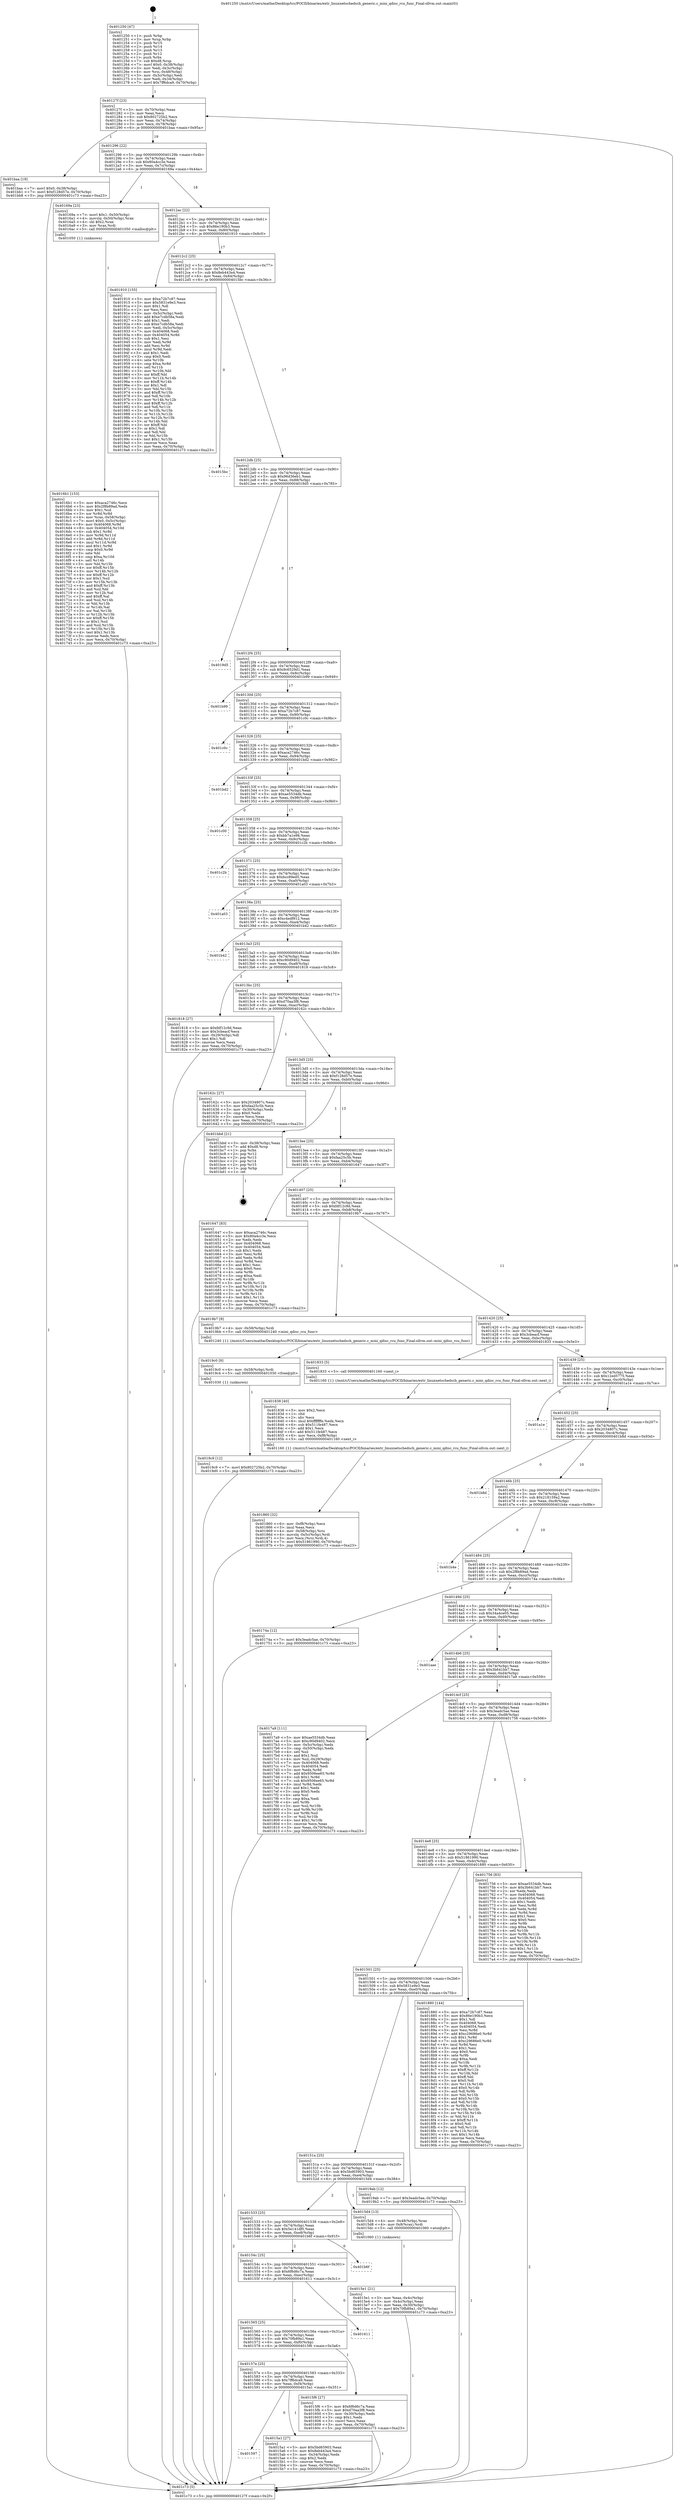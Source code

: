 digraph "0x401250" {
  label = "0x401250 (/mnt/c/Users/mathe/Desktop/tcc/POCII/binaries/extr_linuxnetschedsch_generic.c_mini_qdisc_rcu_func_Final-ollvm.out::main(0))"
  labelloc = "t"
  node[shape=record]

  Entry [label="",width=0.3,height=0.3,shape=circle,fillcolor=black,style=filled]
  "0x40127f" [label="{
     0x40127f [23]\l
     | [instrs]\l
     &nbsp;&nbsp;0x40127f \<+3\>: mov -0x70(%rbp),%eax\l
     &nbsp;&nbsp;0x401282 \<+2\>: mov %eax,%ecx\l
     &nbsp;&nbsp;0x401284 \<+6\>: sub $0x802725b2,%ecx\l
     &nbsp;&nbsp;0x40128a \<+3\>: mov %eax,-0x74(%rbp)\l
     &nbsp;&nbsp;0x40128d \<+3\>: mov %ecx,-0x78(%rbp)\l
     &nbsp;&nbsp;0x401290 \<+6\>: je 0000000000401baa \<main+0x95a\>\l
  }"]
  "0x401baa" [label="{
     0x401baa [19]\l
     | [instrs]\l
     &nbsp;&nbsp;0x401baa \<+7\>: movl $0x0,-0x38(%rbp)\l
     &nbsp;&nbsp;0x401bb1 \<+7\>: movl $0xf128d57e,-0x70(%rbp)\l
     &nbsp;&nbsp;0x401bb8 \<+5\>: jmp 0000000000401c73 \<main+0xa23\>\l
  }"]
  "0x401296" [label="{
     0x401296 [22]\l
     | [instrs]\l
     &nbsp;&nbsp;0x401296 \<+5\>: jmp 000000000040129b \<main+0x4b\>\l
     &nbsp;&nbsp;0x40129b \<+3\>: mov -0x74(%rbp),%eax\l
     &nbsp;&nbsp;0x40129e \<+5\>: sub $0x80a4cc3e,%eax\l
     &nbsp;&nbsp;0x4012a3 \<+3\>: mov %eax,-0x7c(%rbp)\l
     &nbsp;&nbsp;0x4012a6 \<+6\>: je 000000000040169a \<main+0x44a\>\l
  }"]
  Exit [label="",width=0.3,height=0.3,shape=circle,fillcolor=black,style=filled,peripheries=2]
  "0x40169a" [label="{
     0x40169a [23]\l
     | [instrs]\l
     &nbsp;&nbsp;0x40169a \<+7\>: movl $0x1,-0x50(%rbp)\l
     &nbsp;&nbsp;0x4016a1 \<+4\>: movslq -0x50(%rbp),%rax\l
     &nbsp;&nbsp;0x4016a5 \<+4\>: shl $0x2,%rax\l
     &nbsp;&nbsp;0x4016a9 \<+3\>: mov %rax,%rdi\l
     &nbsp;&nbsp;0x4016ac \<+5\>: call 0000000000401050 \<malloc@plt\>\l
     | [calls]\l
     &nbsp;&nbsp;0x401050 \{1\} (unknown)\l
  }"]
  "0x4012ac" [label="{
     0x4012ac [22]\l
     | [instrs]\l
     &nbsp;&nbsp;0x4012ac \<+5\>: jmp 00000000004012b1 \<main+0x61\>\l
     &nbsp;&nbsp;0x4012b1 \<+3\>: mov -0x74(%rbp),%eax\l
     &nbsp;&nbsp;0x4012b4 \<+5\>: sub $0x86e190b3,%eax\l
     &nbsp;&nbsp;0x4012b9 \<+3\>: mov %eax,-0x80(%rbp)\l
     &nbsp;&nbsp;0x4012bc \<+6\>: je 0000000000401910 \<main+0x6c0\>\l
  }"]
  "0x4019c9" [label="{
     0x4019c9 [12]\l
     | [instrs]\l
     &nbsp;&nbsp;0x4019c9 \<+7\>: movl $0x802725b2,-0x70(%rbp)\l
     &nbsp;&nbsp;0x4019d0 \<+5\>: jmp 0000000000401c73 \<main+0xa23\>\l
  }"]
  "0x401910" [label="{
     0x401910 [155]\l
     | [instrs]\l
     &nbsp;&nbsp;0x401910 \<+5\>: mov $0xa72b7c87,%eax\l
     &nbsp;&nbsp;0x401915 \<+5\>: mov $0x5831e9e3,%ecx\l
     &nbsp;&nbsp;0x40191a \<+2\>: mov $0x1,%dl\l
     &nbsp;&nbsp;0x40191c \<+2\>: xor %esi,%esi\l
     &nbsp;&nbsp;0x40191e \<+3\>: mov -0x5c(%rbp),%edi\l
     &nbsp;&nbsp;0x401921 \<+6\>: add $0xe7cdb58a,%edi\l
     &nbsp;&nbsp;0x401927 \<+3\>: add $0x1,%edi\l
     &nbsp;&nbsp;0x40192a \<+6\>: sub $0xe7cdb58a,%edi\l
     &nbsp;&nbsp;0x401930 \<+3\>: mov %edi,-0x5c(%rbp)\l
     &nbsp;&nbsp;0x401933 \<+7\>: mov 0x404068,%edi\l
     &nbsp;&nbsp;0x40193a \<+8\>: mov 0x404054,%r8d\l
     &nbsp;&nbsp;0x401942 \<+3\>: sub $0x1,%esi\l
     &nbsp;&nbsp;0x401945 \<+3\>: mov %edi,%r9d\l
     &nbsp;&nbsp;0x401948 \<+3\>: add %esi,%r9d\l
     &nbsp;&nbsp;0x40194b \<+4\>: imul %r9d,%edi\l
     &nbsp;&nbsp;0x40194f \<+3\>: and $0x1,%edi\l
     &nbsp;&nbsp;0x401952 \<+3\>: cmp $0x0,%edi\l
     &nbsp;&nbsp;0x401955 \<+4\>: sete %r10b\l
     &nbsp;&nbsp;0x401959 \<+4\>: cmp $0xa,%r8d\l
     &nbsp;&nbsp;0x40195d \<+4\>: setl %r11b\l
     &nbsp;&nbsp;0x401961 \<+3\>: mov %r10b,%bl\l
     &nbsp;&nbsp;0x401964 \<+3\>: xor $0xff,%bl\l
     &nbsp;&nbsp;0x401967 \<+3\>: mov %r11b,%r14b\l
     &nbsp;&nbsp;0x40196a \<+4\>: xor $0xff,%r14b\l
     &nbsp;&nbsp;0x40196e \<+3\>: xor $0x1,%dl\l
     &nbsp;&nbsp;0x401971 \<+3\>: mov %bl,%r15b\l
     &nbsp;&nbsp;0x401974 \<+4\>: and $0xff,%r15b\l
     &nbsp;&nbsp;0x401978 \<+3\>: and %dl,%r10b\l
     &nbsp;&nbsp;0x40197b \<+3\>: mov %r14b,%r12b\l
     &nbsp;&nbsp;0x40197e \<+4\>: and $0xff,%r12b\l
     &nbsp;&nbsp;0x401982 \<+3\>: and %dl,%r11b\l
     &nbsp;&nbsp;0x401985 \<+3\>: or %r10b,%r15b\l
     &nbsp;&nbsp;0x401988 \<+3\>: or %r11b,%r12b\l
     &nbsp;&nbsp;0x40198b \<+3\>: xor %r12b,%r15b\l
     &nbsp;&nbsp;0x40198e \<+3\>: or %r14b,%bl\l
     &nbsp;&nbsp;0x401991 \<+3\>: xor $0xff,%bl\l
     &nbsp;&nbsp;0x401994 \<+3\>: or $0x1,%dl\l
     &nbsp;&nbsp;0x401997 \<+2\>: and %dl,%bl\l
     &nbsp;&nbsp;0x401999 \<+3\>: or %bl,%r15b\l
     &nbsp;&nbsp;0x40199c \<+4\>: test $0x1,%r15b\l
     &nbsp;&nbsp;0x4019a0 \<+3\>: cmovne %ecx,%eax\l
     &nbsp;&nbsp;0x4019a3 \<+3\>: mov %eax,-0x70(%rbp)\l
     &nbsp;&nbsp;0x4019a6 \<+5\>: jmp 0000000000401c73 \<main+0xa23\>\l
  }"]
  "0x4012c2" [label="{
     0x4012c2 [25]\l
     | [instrs]\l
     &nbsp;&nbsp;0x4012c2 \<+5\>: jmp 00000000004012c7 \<main+0x77\>\l
     &nbsp;&nbsp;0x4012c7 \<+3\>: mov -0x74(%rbp),%eax\l
     &nbsp;&nbsp;0x4012ca \<+5\>: sub $0x8eb443a4,%eax\l
     &nbsp;&nbsp;0x4012cf \<+6\>: mov %eax,-0x84(%rbp)\l
     &nbsp;&nbsp;0x4012d5 \<+6\>: je 00000000004015bc \<main+0x36c\>\l
  }"]
  "0x4019c0" [label="{
     0x4019c0 [9]\l
     | [instrs]\l
     &nbsp;&nbsp;0x4019c0 \<+4\>: mov -0x58(%rbp),%rdi\l
     &nbsp;&nbsp;0x4019c4 \<+5\>: call 0000000000401030 \<free@plt\>\l
     | [calls]\l
     &nbsp;&nbsp;0x401030 \{1\} (unknown)\l
  }"]
  "0x4015bc" [label="{
     0x4015bc\l
  }", style=dashed]
  "0x4012db" [label="{
     0x4012db [25]\l
     | [instrs]\l
     &nbsp;&nbsp;0x4012db \<+5\>: jmp 00000000004012e0 \<main+0x90\>\l
     &nbsp;&nbsp;0x4012e0 \<+3\>: mov -0x74(%rbp),%eax\l
     &nbsp;&nbsp;0x4012e3 \<+5\>: sub $0x96d36eb1,%eax\l
     &nbsp;&nbsp;0x4012e8 \<+6\>: mov %eax,-0x88(%rbp)\l
     &nbsp;&nbsp;0x4012ee \<+6\>: je 00000000004019d5 \<main+0x785\>\l
  }"]
  "0x401860" [label="{
     0x401860 [32]\l
     | [instrs]\l
     &nbsp;&nbsp;0x401860 \<+6\>: mov -0xf8(%rbp),%ecx\l
     &nbsp;&nbsp;0x401866 \<+3\>: imul %eax,%ecx\l
     &nbsp;&nbsp;0x401869 \<+4\>: mov -0x58(%rbp),%rsi\l
     &nbsp;&nbsp;0x40186d \<+4\>: movslq -0x5c(%rbp),%rdi\l
     &nbsp;&nbsp;0x401871 \<+3\>: mov %ecx,(%rsi,%rdi,4)\l
     &nbsp;&nbsp;0x401874 \<+7\>: movl $0x51861990,-0x70(%rbp)\l
     &nbsp;&nbsp;0x40187b \<+5\>: jmp 0000000000401c73 \<main+0xa23\>\l
  }"]
  "0x4019d5" [label="{
     0x4019d5\l
  }", style=dashed]
  "0x4012f4" [label="{
     0x4012f4 [25]\l
     | [instrs]\l
     &nbsp;&nbsp;0x4012f4 \<+5\>: jmp 00000000004012f9 \<main+0xa9\>\l
     &nbsp;&nbsp;0x4012f9 \<+3\>: mov -0x74(%rbp),%eax\l
     &nbsp;&nbsp;0x4012fc \<+5\>: sub $0x9c6529d1,%eax\l
     &nbsp;&nbsp;0x401301 \<+6\>: mov %eax,-0x8c(%rbp)\l
     &nbsp;&nbsp;0x401307 \<+6\>: je 0000000000401b99 \<main+0x949\>\l
  }"]
  "0x401838" [label="{
     0x401838 [40]\l
     | [instrs]\l
     &nbsp;&nbsp;0x401838 \<+5\>: mov $0x2,%ecx\l
     &nbsp;&nbsp;0x40183d \<+1\>: cltd\l
     &nbsp;&nbsp;0x40183e \<+2\>: idiv %ecx\l
     &nbsp;&nbsp;0x401840 \<+6\>: imul $0xfffffffe,%edx,%ecx\l
     &nbsp;&nbsp;0x401846 \<+6\>: sub $0x511fe487,%ecx\l
     &nbsp;&nbsp;0x40184c \<+3\>: add $0x1,%ecx\l
     &nbsp;&nbsp;0x40184f \<+6\>: add $0x511fe487,%ecx\l
     &nbsp;&nbsp;0x401855 \<+6\>: mov %ecx,-0xf8(%rbp)\l
     &nbsp;&nbsp;0x40185b \<+5\>: call 0000000000401160 \<next_i\>\l
     | [calls]\l
     &nbsp;&nbsp;0x401160 \{1\} (/mnt/c/Users/mathe/Desktop/tcc/POCII/binaries/extr_linuxnetschedsch_generic.c_mini_qdisc_rcu_func_Final-ollvm.out::next_i)\l
  }"]
  "0x401b99" [label="{
     0x401b99\l
  }", style=dashed]
  "0x40130d" [label="{
     0x40130d [25]\l
     | [instrs]\l
     &nbsp;&nbsp;0x40130d \<+5\>: jmp 0000000000401312 \<main+0xc2\>\l
     &nbsp;&nbsp;0x401312 \<+3\>: mov -0x74(%rbp),%eax\l
     &nbsp;&nbsp;0x401315 \<+5\>: sub $0xa72b7c87,%eax\l
     &nbsp;&nbsp;0x40131a \<+6\>: mov %eax,-0x90(%rbp)\l
     &nbsp;&nbsp;0x401320 \<+6\>: je 0000000000401c0c \<main+0x9bc\>\l
  }"]
  "0x4016b1" [label="{
     0x4016b1 [153]\l
     | [instrs]\l
     &nbsp;&nbsp;0x4016b1 \<+5\>: mov $0xaca2746c,%ecx\l
     &nbsp;&nbsp;0x4016b6 \<+5\>: mov $0x2f8b89ad,%edx\l
     &nbsp;&nbsp;0x4016bb \<+3\>: mov $0x1,%sil\l
     &nbsp;&nbsp;0x4016be \<+3\>: xor %r8d,%r8d\l
     &nbsp;&nbsp;0x4016c1 \<+4\>: mov %rax,-0x58(%rbp)\l
     &nbsp;&nbsp;0x4016c5 \<+7\>: movl $0x0,-0x5c(%rbp)\l
     &nbsp;&nbsp;0x4016cc \<+8\>: mov 0x404068,%r9d\l
     &nbsp;&nbsp;0x4016d4 \<+8\>: mov 0x404054,%r10d\l
     &nbsp;&nbsp;0x4016dc \<+4\>: sub $0x1,%r8d\l
     &nbsp;&nbsp;0x4016e0 \<+3\>: mov %r9d,%r11d\l
     &nbsp;&nbsp;0x4016e3 \<+3\>: add %r8d,%r11d\l
     &nbsp;&nbsp;0x4016e6 \<+4\>: imul %r11d,%r9d\l
     &nbsp;&nbsp;0x4016ea \<+4\>: and $0x1,%r9d\l
     &nbsp;&nbsp;0x4016ee \<+4\>: cmp $0x0,%r9d\l
     &nbsp;&nbsp;0x4016f2 \<+3\>: sete %bl\l
     &nbsp;&nbsp;0x4016f5 \<+4\>: cmp $0xa,%r10d\l
     &nbsp;&nbsp;0x4016f9 \<+4\>: setl %r14b\l
     &nbsp;&nbsp;0x4016fd \<+3\>: mov %bl,%r15b\l
     &nbsp;&nbsp;0x401700 \<+4\>: xor $0xff,%r15b\l
     &nbsp;&nbsp;0x401704 \<+3\>: mov %r14b,%r12b\l
     &nbsp;&nbsp;0x401707 \<+4\>: xor $0xff,%r12b\l
     &nbsp;&nbsp;0x40170b \<+4\>: xor $0x1,%sil\l
     &nbsp;&nbsp;0x40170f \<+3\>: mov %r15b,%r13b\l
     &nbsp;&nbsp;0x401712 \<+4\>: and $0xff,%r13b\l
     &nbsp;&nbsp;0x401716 \<+3\>: and %sil,%bl\l
     &nbsp;&nbsp;0x401719 \<+3\>: mov %r12b,%al\l
     &nbsp;&nbsp;0x40171c \<+2\>: and $0xff,%al\l
     &nbsp;&nbsp;0x40171e \<+3\>: and %sil,%r14b\l
     &nbsp;&nbsp;0x401721 \<+3\>: or %bl,%r13b\l
     &nbsp;&nbsp;0x401724 \<+3\>: or %r14b,%al\l
     &nbsp;&nbsp;0x401727 \<+3\>: xor %al,%r13b\l
     &nbsp;&nbsp;0x40172a \<+3\>: or %r12b,%r15b\l
     &nbsp;&nbsp;0x40172d \<+4\>: xor $0xff,%r15b\l
     &nbsp;&nbsp;0x401731 \<+4\>: or $0x1,%sil\l
     &nbsp;&nbsp;0x401735 \<+3\>: and %sil,%r15b\l
     &nbsp;&nbsp;0x401738 \<+3\>: or %r15b,%r13b\l
     &nbsp;&nbsp;0x40173b \<+4\>: test $0x1,%r13b\l
     &nbsp;&nbsp;0x40173f \<+3\>: cmovne %edx,%ecx\l
     &nbsp;&nbsp;0x401742 \<+3\>: mov %ecx,-0x70(%rbp)\l
     &nbsp;&nbsp;0x401745 \<+5\>: jmp 0000000000401c73 \<main+0xa23\>\l
  }"]
  "0x401c0c" [label="{
     0x401c0c\l
  }", style=dashed]
  "0x401326" [label="{
     0x401326 [25]\l
     | [instrs]\l
     &nbsp;&nbsp;0x401326 \<+5\>: jmp 000000000040132b \<main+0xdb\>\l
     &nbsp;&nbsp;0x40132b \<+3\>: mov -0x74(%rbp),%eax\l
     &nbsp;&nbsp;0x40132e \<+5\>: sub $0xaca2746c,%eax\l
     &nbsp;&nbsp;0x401333 \<+6\>: mov %eax,-0x94(%rbp)\l
     &nbsp;&nbsp;0x401339 \<+6\>: je 0000000000401bd2 \<main+0x982\>\l
  }"]
  "0x4015e1" [label="{
     0x4015e1 [21]\l
     | [instrs]\l
     &nbsp;&nbsp;0x4015e1 \<+3\>: mov %eax,-0x4c(%rbp)\l
     &nbsp;&nbsp;0x4015e4 \<+3\>: mov -0x4c(%rbp),%eax\l
     &nbsp;&nbsp;0x4015e7 \<+3\>: mov %eax,-0x30(%rbp)\l
     &nbsp;&nbsp;0x4015ea \<+7\>: movl $0x70fb89a1,-0x70(%rbp)\l
     &nbsp;&nbsp;0x4015f1 \<+5\>: jmp 0000000000401c73 \<main+0xa23\>\l
  }"]
  "0x401bd2" [label="{
     0x401bd2\l
  }", style=dashed]
  "0x40133f" [label="{
     0x40133f [25]\l
     | [instrs]\l
     &nbsp;&nbsp;0x40133f \<+5\>: jmp 0000000000401344 \<main+0xf4\>\l
     &nbsp;&nbsp;0x401344 \<+3\>: mov -0x74(%rbp),%eax\l
     &nbsp;&nbsp;0x401347 \<+5\>: sub $0xae5534db,%eax\l
     &nbsp;&nbsp;0x40134c \<+6\>: mov %eax,-0x98(%rbp)\l
     &nbsp;&nbsp;0x401352 \<+6\>: je 0000000000401c00 \<main+0x9b0\>\l
  }"]
  "0x401250" [label="{
     0x401250 [47]\l
     | [instrs]\l
     &nbsp;&nbsp;0x401250 \<+1\>: push %rbp\l
     &nbsp;&nbsp;0x401251 \<+3\>: mov %rsp,%rbp\l
     &nbsp;&nbsp;0x401254 \<+2\>: push %r15\l
     &nbsp;&nbsp;0x401256 \<+2\>: push %r14\l
     &nbsp;&nbsp;0x401258 \<+2\>: push %r13\l
     &nbsp;&nbsp;0x40125a \<+2\>: push %r12\l
     &nbsp;&nbsp;0x40125c \<+1\>: push %rbx\l
     &nbsp;&nbsp;0x40125d \<+7\>: sub $0xd8,%rsp\l
     &nbsp;&nbsp;0x401264 \<+7\>: movl $0x0,-0x38(%rbp)\l
     &nbsp;&nbsp;0x40126b \<+3\>: mov %edi,-0x3c(%rbp)\l
     &nbsp;&nbsp;0x40126e \<+4\>: mov %rsi,-0x48(%rbp)\l
     &nbsp;&nbsp;0x401272 \<+3\>: mov -0x3c(%rbp),%edi\l
     &nbsp;&nbsp;0x401275 \<+3\>: mov %edi,-0x34(%rbp)\l
     &nbsp;&nbsp;0x401278 \<+7\>: movl $0x7ff6dca9,-0x70(%rbp)\l
  }"]
  "0x401c00" [label="{
     0x401c00\l
  }", style=dashed]
  "0x401358" [label="{
     0x401358 [25]\l
     | [instrs]\l
     &nbsp;&nbsp;0x401358 \<+5\>: jmp 000000000040135d \<main+0x10d\>\l
     &nbsp;&nbsp;0x40135d \<+3\>: mov -0x74(%rbp),%eax\l
     &nbsp;&nbsp;0x401360 \<+5\>: sub $0xbb7a1e98,%eax\l
     &nbsp;&nbsp;0x401365 \<+6\>: mov %eax,-0x9c(%rbp)\l
     &nbsp;&nbsp;0x40136b \<+6\>: je 0000000000401c2b \<main+0x9db\>\l
  }"]
  "0x401c73" [label="{
     0x401c73 [5]\l
     | [instrs]\l
     &nbsp;&nbsp;0x401c73 \<+5\>: jmp 000000000040127f \<main+0x2f\>\l
  }"]
  "0x401c2b" [label="{
     0x401c2b\l
  }", style=dashed]
  "0x401371" [label="{
     0x401371 [25]\l
     | [instrs]\l
     &nbsp;&nbsp;0x401371 \<+5\>: jmp 0000000000401376 \<main+0x126\>\l
     &nbsp;&nbsp;0x401376 \<+3\>: mov -0x74(%rbp),%eax\l
     &nbsp;&nbsp;0x401379 \<+5\>: sub $0xbcc89ed5,%eax\l
     &nbsp;&nbsp;0x40137e \<+6\>: mov %eax,-0xa0(%rbp)\l
     &nbsp;&nbsp;0x401384 \<+6\>: je 0000000000401a03 \<main+0x7b3\>\l
  }"]
  "0x401597" [label="{
     0x401597\l
  }", style=dashed]
  "0x401a03" [label="{
     0x401a03\l
  }", style=dashed]
  "0x40138a" [label="{
     0x40138a [25]\l
     | [instrs]\l
     &nbsp;&nbsp;0x40138a \<+5\>: jmp 000000000040138f \<main+0x13f\>\l
     &nbsp;&nbsp;0x40138f \<+3\>: mov -0x74(%rbp),%eax\l
     &nbsp;&nbsp;0x401392 \<+5\>: sub $0xc4edf912,%eax\l
     &nbsp;&nbsp;0x401397 \<+6\>: mov %eax,-0xa4(%rbp)\l
     &nbsp;&nbsp;0x40139d \<+6\>: je 0000000000401b42 \<main+0x8f2\>\l
  }"]
  "0x4015a1" [label="{
     0x4015a1 [27]\l
     | [instrs]\l
     &nbsp;&nbsp;0x4015a1 \<+5\>: mov $0x5bd65903,%eax\l
     &nbsp;&nbsp;0x4015a6 \<+5\>: mov $0x8eb443a4,%ecx\l
     &nbsp;&nbsp;0x4015ab \<+3\>: mov -0x34(%rbp),%edx\l
     &nbsp;&nbsp;0x4015ae \<+3\>: cmp $0x2,%edx\l
     &nbsp;&nbsp;0x4015b1 \<+3\>: cmovne %ecx,%eax\l
     &nbsp;&nbsp;0x4015b4 \<+3\>: mov %eax,-0x70(%rbp)\l
     &nbsp;&nbsp;0x4015b7 \<+5\>: jmp 0000000000401c73 \<main+0xa23\>\l
  }"]
  "0x401b42" [label="{
     0x401b42\l
  }", style=dashed]
  "0x4013a3" [label="{
     0x4013a3 [25]\l
     | [instrs]\l
     &nbsp;&nbsp;0x4013a3 \<+5\>: jmp 00000000004013a8 \<main+0x158\>\l
     &nbsp;&nbsp;0x4013a8 \<+3\>: mov -0x74(%rbp),%eax\l
     &nbsp;&nbsp;0x4013ab \<+5\>: sub $0xc90d9402,%eax\l
     &nbsp;&nbsp;0x4013b0 \<+6\>: mov %eax,-0xa8(%rbp)\l
     &nbsp;&nbsp;0x4013b6 \<+6\>: je 0000000000401818 \<main+0x5c8\>\l
  }"]
  "0x40157e" [label="{
     0x40157e [25]\l
     | [instrs]\l
     &nbsp;&nbsp;0x40157e \<+5\>: jmp 0000000000401583 \<main+0x333\>\l
     &nbsp;&nbsp;0x401583 \<+3\>: mov -0x74(%rbp),%eax\l
     &nbsp;&nbsp;0x401586 \<+5\>: sub $0x7ff6dca9,%eax\l
     &nbsp;&nbsp;0x40158b \<+6\>: mov %eax,-0xf4(%rbp)\l
     &nbsp;&nbsp;0x401591 \<+6\>: je 00000000004015a1 \<main+0x351\>\l
  }"]
  "0x401818" [label="{
     0x401818 [27]\l
     | [instrs]\l
     &nbsp;&nbsp;0x401818 \<+5\>: mov $0xfdf12c9d,%eax\l
     &nbsp;&nbsp;0x40181d \<+5\>: mov $0x3cbeacf,%ecx\l
     &nbsp;&nbsp;0x401822 \<+3\>: mov -0x29(%rbp),%dl\l
     &nbsp;&nbsp;0x401825 \<+3\>: test $0x1,%dl\l
     &nbsp;&nbsp;0x401828 \<+3\>: cmovne %ecx,%eax\l
     &nbsp;&nbsp;0x40182b \<+3\>: mov %eax,-0x70(%rbp)\l
     &nbsp;&nbsp;0x40182e \<+5\>: jmp 0000000000401c73 \<main+0xa23\>\l
  }"]
  "0x4013bc" [label="{
     0x4013bc [25]\l
     | [instrs]\l
     &nbsp;&nbsp;0x4013bc \<+5\>: jmp 00000000004013c1 \<main+0x171\>\l
     &nbsp;&nbsp;0x4013c1 \<+3\>: mov -0x74(%rbp),%eax\l
     &nbsp;&nbsp;0x4013c4 \<+5\>: sub $0xd70aa3f8,%eax\l
     &nbsp;&nbsp;0x4013c9 \<+6\>: mov %eax,-0xac(%rbp)\l
     &nbsp;&nbsp;0x4013cf \<+6\>: je 000000000040162c \<main+0x3dc\>\l
  }"]
  "0x4015f6" [label="{
     0x4015f6 [27]\l
     | [instrs]\l
     &nbsp;&nbsp;0x4015f6 \<+5\>: mov $0x6f6d6c7a,%eax\l
     &nbsp;&nbsp;0x4015fb \<+5\>: mov $0xd70aa3f8,%ecx\l
     &nbsp;&nbsp;0x401600 \<+3\>: mov -0x30(%rbp),%edx\l
     &nbsp;&nbsp;0x401603 \<+3\>: cmp $0x1,%edx\l
     &nbsp;&nbsp;0x401606 \<+3\>: cmovl %ecx,%eax\l
     &nbsp;&nbsp;0x401609 \<+3\>: mov %eax,-0x70(%rbp)\l
     &nbsp;&nbsp;0x40160c \<+5\>: jmp 0000000000401c73 \<main+0xa23\>\l
  }"]
  "0x40162c" [label="{
     0x40162c [27]\l
     | [instrs]\l
     &nbsp;&nbsp;0x40162c \<+5\>: mov $0x2034807c,%eax\l
     &nbsp;&nbsp;0x401631 \<+5\>: mov $0xfaa25c5b,%ecx\l
     &nbsp;&nbsp;0x401636 \<+3\>: mov -0x30(%rbp),%edx\l
     &nbsp;&nbsp;0x401639 \<+3\>: cmp $0x0,%edx\l
     &nbsp;&nbsp;0x40163c \<+3\>: cmove %ecx,%eax\l
     &nbsp;&nbsp;0x40163f \<+3\>: mov %eax,-0x70(%rbp)\l
     &nbsp;&nbsp;0x401642 \<+5\>: jmp 0000000000401c73 \<main+0xa23\>\l
  }"]
  "0x4013d5" [label="{
     0x4013d5 [25]\l
     | [instrs]\l
     &nbsp;&nbsp;0x4013d5 \<+5\>: jmp 00000000004013da \<main+0x18a\>\l
     &nbsp;&nbsp;0x4013da \<+3\>: mov -0x74(%rbp),%eax\l
     &nbsp;&nbsp;0x4013dd \<+5\>: sub $0xf128d57e,%eax\l
     &nbsp;&nbsp;0x4013e2 \<+6\>: mov %eax,-0xb0(%rbp)\l
     &nbsp;&nbsp;0x4013e8 \<+6\>: je 0000000000401bbd \<main+0x96d\>\l
  }"]
  "0x401565" [label="{
     0x401565 [25]\l
     | [instrs]\l
     &nbsp;&nbsp;0x401565 \<+5\>: jmp 000000000040156a \<main+0x31a\>\l
     &nbsp;&nbsp;0x40156a \<+3\>: mov -0x74(%rbp),%eax\l
     &nbsp;&nbsp;0x40156d \<+5\>: sub $0x70fb89a1,%eax\l
     &nbsp;&nbsp;0x401572 \<+6\>: mov %eax,-0xf0(%rbp)\l
     &nbsp;&nbsp;0x401578 \<+6\>: je 00000000004015f6 \<main+0x3a6\>\l
  }"]
  "0x401bbd" [label="{
     0x401bbd [21]\l
     | [instrs]\l
     &nbsp;&nbsp;0x401bbd \<+3\>: mov -0x38(%rbp),%eax\l
     &nbsp;&nbsp;0x401bc0 \<+7\>: add $0xd8,%rsp\l
     &nbsp;&nbsp;0x401bc7 \<+1\>: pop %rbx\l
     &nbsp;&nbsp;0x401bc8 \<+2\>: pop %r12\l
     &nbsp;&nbsp;0x401bca \<+2\>: pop %r13\l
     &nbsp;&nbsp;0x401bcc \<+2\>: pop %r14\l
     &nbsp;&nbsp;0x401bce \<+2\>: pop %r15\l
     &nbsp;&nbsp;0x401bd0 \<+1\>: pop %rbp\l
     &nbsp;&nbsp;0x401bd1 \<+1\>: ret\l
  }"]
  "0x4013ee" [label="{
     0x4013ee [25]\l
     | [instrs]\l
     &nbsp;&nbsp;0x4013ee \<+5\>: jmp 00000000004013f3 \<main+0x1a3\>\l
     &nbsp;&nbsp;0x4013f3 \<+3\>: mov -0x74(%rbp),%eax\l
     &nbsp;&nbsp;0x4013f6 \<+5\>: sub $0xfaa25c5b,%eax\l
     &nbsp;&nbsp;0x4013fb \<+6\>: mov %eax,-0xb4(%rbp)\l
     &nbsp;&nbsp;0x401401 \<+6\>: je 0000000000401647 \<main+0x3f7\>\l
  }"]
  "0x401611" [label="{
     0x401611\l
  }", style=dashed]
  "0x401647" [label="{
     0x401647 [83]\l
     | [instrs]\l
     &nbsp;&nbsp;0x401647 \<+5\>: mov $0xaca2746c,%eax\l
     &nbsp;&nbsp;0x40164c \<+5\>: mov $0x80a4cc3e,%ecx\l
     &nbsp;&nbsp;0x401651 \<+2\>: xor %edx,%edx\l
     &nbsp;&nbsp;0x401653 \<+7\>: mov 0x404068,%esi\l
     &nbsp;&nbsp;0x40165a \<+7\>: mov 0x404054,%edi\l
     &nbsp;&nbsp;0x401661 \<+3\>: sub $0x1,%edx\l
     &nbsp;&nbsp;0x401664 \<+3\>: mov %esi,%r8d\l
     &nbsp;&nbsp;0x401667 \<+3\>: add %edx,%r8d\l
     &nbsp;&nbsp;0x40166a \<+4\>: imul %r8d,%esi\l
     &nbsp;&nbsp;0x40166e \<+3\>: and $0x1,%esi\l
     &nbsp;&nbsp;0x401671 \<+3\>: cmp $0x0,%esi\l
     &nbsp;&nbsp;0x401674 \<+4\>: sete %r9b\l
     &nbsp;&nbsp;0x401678 \<+3\>: cmp $0xa,%edi\l
     &nbsp;&nbsp;0x40167b \<+4\>: setl %r10b\l
     &nbsp;&nbsp;0x40167f \<+3\>: mov %r9b,%r11b\l
     &nbsp;&nbsp;0x401682 \<+3\>: and %r10b,%r11b\l
     &nbsp;&nbsp;0x401685 \<+3\>: xor %r10b,%r9b\l
     &nbsp;&nbsp;0x401688 \<+3\>: or %r9b,%r11b\l
     &nbsp;&nbsp;0x40168b \<+4\>: test $0x1,%r11b\l
     &nbsp;&nbsp;0x40168f \<+3\>: cmovne %ecx,%eax\l
     &nbsp;&nbsp;0x401692 \<+3\>: mov %eax,-0x70(%rbp)\l
     &nbsp;&nbsp;0x401695 \<+5\>: jmp 0000000000401c73 \<main+0xa23\>\l
  }"]
  "0x401407" [label="{
     0x401407 [25]\l
     | [instrs]\l
     &nbsp;&nbsp;0x401407 \<+5\>: jmp 000000000040140c \<main+0x1bc\>\l
     &nbsp;&nbsp;0x40140c \<+3\>: mov -0x74(%rbp),%eax\l
     &nbsp;&nbsp;0x40140f \<+5\>: sub $0xfdf12c9d,%eax\l
     &nbsp;&nbsp;0x401414 \<+6\>: mov %eax,-0xb8(%rbp)\l
     &nbsp;&nbsp;0x40141a \<+6\>: je 00000000004019b7 \<main+0x767\>\l
  }"]
  "0x40154c" [label="{
     0x40154c [25]\l
     | [instrs]\l
     &nbsp;&nbsp;0x40154c \<+5\>: jmp 0000000000401551 \<main+0x301\>\l
     &nbsp;&nbsp;0x401551 \<+3\>: mov -0x74(%rbp),%eax\l
     &nbsp;&nbsp;0x401554 \<+5\>: sub $0x6f6d6c7a,%eax\l
     &nbsp;&nbsp;0x401559 \<+6\>: mov %eax,-0xec(%rbp)\l
     &nbsp;&nbsp;0x40155f \<+6\>: je 0000000000401611 \<main+0x3c1\>\l
  }"]
  "0x4019b7" [label="{
     0x4019b7 [9]\l
     | [instrs]\l
     &nbsp;&nbsp;0x4019b7 \<+4\>: mov -0x58(%rbp),%rdi\l
     &nbsp;&nbsp;0x4019bb \<+5\>: call 0000000000401240 \<mini_qdisc_rcu_func\>\l
     | [calls]\l
     &nbsp;&nbsp;0x401240 \{1\} (/mnt/c/Users/mathe/Desktop/tcc/POCII/binaries/extr_linuxnetschedsch_generic.c_mini_qdisc_rcu_func_Final-ollvm.out::mini_qdisc_rcu_func)\l
  }"]
  "0x401420" [label="{
     0x401420 [25]\l
     | [instrs]\l
     &nbsp;&nbsp;0x401420 \<+5\>: jmp 0000000000401425 \<main+0x1d5\>\l
     &nbsp;&nbsp;0x401425 \<+3\>: mov -0x74(%rbp),%eax\l
     &nbsp;&nbsp;0x401428 \<+5\>: sub $0x3cbeacf,%eax\l
     &nbsp;&nbsp;0x40142d \<+6\>: mov %eax,-0xbc(%rbp)\l
     &nbsp;&nbsp;0x401433 \<+6\>: je 0000000000401833 \<main+0x5e3\>\l
  }"]
  "0x401b6f" [label="{
     0x401b6f\l
  }", style=dashed]
  "0x401833" [label="{
     0x401833 [5]\l
     | [instrs]\l
     &nbsp;&nbsp;0x401833 \<+5\>: call 0000000000401160 \<next_i\>\l
     | [calls]\l
     &nbsp;&nbsp;0x401160 \{1\} (/mnt/c/Users/mathe/Desktop/tcc/POCII/binaries/extr_linuxnetschedsch_generic.c_mini_qdisc_rcu_func_Final-ollvm.out::next_i)\l
  }"]
  "0x401439" [label="{
     0x401439 [25]\l
     | [instrs]\l
     &nbsp;&nbsp;0x401439 \<+5\>: jmp 000000000040143e \<main+0x1ee\>\l
     &nbsp;&nbsp;0x40143e \<+3\>: mov -0x74(%rbp),%eax\l
     &nbsp;&nbsp;0x401441 \<+5\>: sub $0x12ed5775,%eax\l
     &nbsp;&nbsp;0x401446 \<+6\>: mov %eax,-0xc0(%rbp)\l
     &nbsp;&nbsp;0x40144c \<+6\>: je 0000000000401a1e \<main+0x7ce\>\l
  }"]
  "0x401533" [label="{
     0x401533 [25]\l
     | [instrs]\l
     &nbsp;&nbsp;0x401533 \<+5\>: jmp 0000000000401538 \<main+0x2e8\>\l
     &nbsp;&nbsp;0x401538 \<+3\>: mov -0x74(%rbp),%eax\l
     &nbsp;&nbsp;0x40153b \<+5\>: sub $0x5e141df0,%eax\l
     &nbsp;&nbsp;0x401540 \<+6\>: mov %eax,-0xe8(%rbp)\l
     &nbsp;&nbsp;0x401546 \<+6\>: je 0000000000401b6f \<main+0x91f\>\l
  }"]
  "0x401a1e" [label="{
     0x401a1e\l
  }", style=dashed]
  "0x401452" [label="{
     0x401452 [25]\l
     | [instrs]\l
     &nbsp;&nbsp;0x401452 \<+5\>: jmp 0000000000401457 \<main+0x207\>\l
     &nbsp;&nbsp;0x401457 \<+3\>: mov -0x74(%rbp),%eax\l
     &nbsp;&nbsp;0x40145a \<+5\>: sub $0x2034807c,%eax\l
     &nbsp;&nbsp;0x40145f \<+6\>: mov %eax,-0xc4(%rbp)\l
     &nbsp;&nbsp;0x401465 \<+6\>: je 0000000000401b8d \<main+0x93d\>\l
  }"]
  "0x4015d4" [label="{
     0x4015d4 [13]\l
     | [instrs]\l
     &nbsp;&nbsp;0x4015d4 \<+4\>: mov -0x48(%rbp),%rax\l
     &nbsp;&nbsp;0x4015d8 \<+4\>: mov 0x8(%rax),%rdi\l
     &nbsp;&nbsp;0x4015dc \<+5\>: call 0000000000401060 \<atoi@plt\>\l
     | [calls]\l
     &nbsp;&nbsp;0x401060 \{1\} (unknown)\l
  }"]
  "0x401b8d" [label="{
     0x401b8d\l
  }", style=dashed]
  "0x40146b" [label="{
     0x40146b [25]\l
     | [instrs]\l
     &nbsp;&nbsp;0x40146b \<+5\>: jmp 0000000000401470 \<main+0x220\>\l
     &nbsp;&nbsp;0x401470 \<+3\>: mov -0x74(%rbp),%eax\l
     &nbsp;&nbsp;0x401473 \<+5\>: sub $0x218159a2,%eax\l
     &nbsp;&nbsp;0x401478 \<+6\>: mov %eax,-0xc8(%rbp)\l
     &nbsp;&nbsp;0x40147e \<+6\>: je 0000000000401b4e \<main+0x8fe\>\l
  }"]
  "0x40151a" [label="{
     0x40151a [25]\l
     | [instrs]\l
     &nbsp;&nbsp;0x40151a \<+5\>: jmp 000000000040151f \<main+0x2cf\>\l
     &nbsp;&nbsp;0x40151f \<+3\>: mov -0x74(%rbp),%eax\l
     &nbsp;&nbsp;0x401522 \<+5\>: sub $0x5bd65903,%eax\l
     &nbsp;&nbsp;0x401527 \<+6\>: mov %eax,-0xe4(%rbp)\l
     &nbsp;&nbsp;0x40152d \<+6\>: je 00000000004015d4 \<main+0x384\>\l
  }"]
  "0x401b4e" [label="{
     0x401b4e\l
  }", style=dashed]
  "0x401484" [label="{
     0x401484 [25]\l
     | [instrs]\l
     &nbsp;&nbsp;0x401484 \<+5\>: jmp 0000000000401489 \<main+0x239\>\l
     &nbsp;&nbsp;0x401489 \<+3\>: mov -0x74(%rbp),%eax\l
     &nbsp;&nbsp;0x40148c \<+5\>: sub $0x2f8b89ad,%eax\l
     &nbsp;&nbsp;0x401491 \<+6\>: mov %eax,-0xcc(%rbp)\l
     &nbsp;&nbsp;0x401497 \<+6\>: je 000000000040174a \<main+0x4fa\>\l
  }"]
  "0x4019ab" [label="{
     0x4019ab [12]\l
     | [instrs]\l
     &nbsp;&nbsp;0x4019ab \<+7\>: movl $0x3eadc5ae,-0x70(%rbp)\l
     &nbsp;&nbsp;0x4019b2 \<+5\>: jmp 0000000000401c73 \<main+0xa23\>\l
  }"]
  "0x40174a" [label="{
     0x40174a [12]\l
     | [instrs]\l
     &nbsp;&nbsp;0x40174a \<+7\>: movl $0x3eadc5ae,-0x70(%rbp)\l
     &nbsp;&nbsp;0x401751 \<+5\>: jmp 0000000000401c73 \<main+0xa23\>\l
  }"]
  "0x40149d" [label="{
     0x40149d [25]\l
     | [instrs]\l
     &nbsp;&nbsp;0x40149d \<+5\>: jmp 00000000004014a2 \<main+0x252\>\l
     &nbsp;&nbsp;0x4014a2 \<+3\>: mov -0x74(%rbp),%eax\l
     &nbsp;&nbsp;0x4014a5 \<+5\>: sub $0x34a4ce05,%eax\l
     &nbsp;&nbsp;0x4014aa \<+6\>: mov %eax,-0xd0(%rbp)\l
     &nbsp;&nbsp;0x4014b0 \<+6\>: je 0000000000401aae \<main+0x85e\>\l
  }"]
  "0x401501" [label="{
     0x401501 [25]\l
     | [instrs]\l
     &nbsp;&nbsp;0x401501 \<+5\>: jmp 0000000000401506 \<main+0x2b6\>\l
     &nbsp;&nbsp;0x401506 \<+3\>: mov -0x74(%rbp),%eax\l
     &nbsp;&nbsp;0x401509 \<+5\>: sub $0x5831e9e3,%eax\l
     &nbsp;&nbsp;0x40150e \<+6\>: mov %eax,-0xe0(%rbp)\l
     &nbsp;&nbsp;0x401514 \<+6\>: je 00000000004019ab \<main+0x75b\>\l
  }"]
  "0x401aae" [label="{
     0x401aae\l
  }", style=dashed]
  "0x4014b6" [label="{
     0x4014b6 [25]\l
     | [instrs]\l
     &nbsp;&nbsp;0x4014b6 \<+5\>: jmp 00000000004014bb \<main+0x26b\>\l
     &nbsp;&nbsp;0x4014bb \<+3\>: mov -0x74(%rbp),%eax\l
     &nbsp;&nbsp;0x4014be \<+5\>: sub $0x3b641bb7,%eax\l
     &nbsp;&nbsp;0x4014c3 \<+6\>: mov %eax,-0xd4(%rbp)\l
     &nbsp;&nbsp;0x4014c9 \<+6\>: je 00000000004017a9 \<main+0x559\>\l
  }"]
  "0x401880" [label="{
     0x401880 [144]\l
     | [instrs]\l
     &nbsp;&nbsp;0x401880 \<+5\>: mov $0xa72b7c87,%eax\l
     &nbsp;&nbsp;0x401885 \<+5\>: mov $0x86e190b3,%ecx\l
     &nbsp;&nbsp;0x40188a \<+2\>: mov $0x1,%dl\l
     &nbsp;&nbsp;0x40188c \<+7\>: mov 0x404068,%esi\l
     &nbsp;&nbsp;0x401893 \<+7\>: mov 0x404054,%edi\l
     &nbsp;&nbsp;0x40189a \<+3\>: mov %esi,%r8d\l
     &nbsp;&nbsp;0x40189d \<+7\>: add $0xc29686e0,%r8d\l
     &nbsp;&nbsp;0x4018a4 \<+4\>: sub $0x1,%r8d\l
     &nbsp;&nbsp;0x4018a8 \<+7\>: sub $0xc29686e0,%r8d\l
     &nbsp;&nbsp;0x4018af \<+4\>: imul %r8d,%esi\l
     &nbsp;&nbsp;0x4018b3 \<+3\>: and $0x1,%esi\l
     &nbsp;&nbsp;0x4018b6 \<+3\>: cmp $0x0,%esi\l
     &nbsp;&nbsp;0x4018b9 \<+4\>: sete %r9b\l
     &nbsp;&nbsp;0x4018bd \<+3\>: cmp $0xa,%edi\l
     &nbsp;&nbsp;0x4018c0 \<+4\>: setl %r10b\l
     &nbsp;&nbsp;0x4018c4 \<+3\>: mov %r9b,%r11b\l
     &nbsp;&nbsp;0x4018c7 \<+4\>: xor $0xff,%r11b\l
     &nbsp;&nbsp;0x4018cb \<+3\>: mov %r10b,%bl\l
     &nbsp;&nbsp;0x4018ce \<+3\>: xor $0xff,%bl\l
     &nbsp;&nbsp;0x4018d1 \<+3\>: xor $0x0,%dl\l
     &nbsp;&nbsp;0x4018d4 \<+3\>: mov %r11b,%r14b\l
     &nbsp;&nbsp;0x4018d7 \<+4\>: and $0x0,%r14b\l
     &nbsp;&nbsp;0x4018db \<+3\>: and %dl,%r9b\l
     &nbsp;&nbsp;0x4018de \<+3\>: mov %bl,%r15b\l
     &nbsp;&nbsp;0x4018e1 \<+4\>: and $0x0,%r15b\l
     &nbsp;&nbsp;0x4018e5 \<+3\>: and %dl,%r10b\l
     &nbsp;&nbsp;0x4018e8 \<+3\>: or %r9b,%r14b\l
     &nbsp;&nbsp;0x4018eb \<+3\>: or %r10b,%r15b\l
     &nbsp;&nbsp;0x4018ee \<+3\>: xor %r15b,%r14b\l
     &nbsp;&nbsp;0x4018f1 \<+3\>: or %bl,%r11b\l
     &nbsp;&nbsp;0x4018f4 \<+4\>: xor $0xff,%r11b\l
     &nbsp;&nbsp;0x4018f8 \<+3\>: or $0x0,%dl\l
     &nbsp;&nbsp;0x4018fb \<+3\>: and %dl,%r11b\l
     &nbsp;&nbsp;0x4018fe \<+3\>: or %r11b,%r14b\l
     &nbsp;&nbsp;0x401901 \<+4\>: test $0x1,%r14b\l
     &nbsp;&nbsp;0x401905 \<+3\>: cmovne %ecx,%eax\l
     &nbsp;&nbsp;0x401908 \<+3\>: mov %eax,-0x70(%rbp)\l
     &nbsp;&nbsp;0x40190b \<+5\>: jmp 0000000000401c73 \<main+0xa23\>\l
  }"]
  "0x4017a9" [label="{
     0x4017a9 [111]\l
     | [instrs]\l
     &nbsp;&nbsp;0x4017a9 \<+5\>: mov $0xae5534db,%eax\l
     &nbsp;&nbsp;0x4017ae \<+5\>: mov $0xc90d9402,%ecx\l
     &nbsp;&nbsp;0x4017b3 \<+3\>: mov -0x5c(%rbp),%edx\l
     &nbsp;&nbsp;0x4017b6 \<+3\>: cmp -0x50(%rbp),%edx\l
     &nbsp;&nbsp;0x4017b9 \<+4\>: setl %sil\l
     &nbsp;&nbsp;0x4017bd \<+4\>: and $0x1,%sil\l
     &nbsp;&nbsp;0x4017c1 \<+4\>: mov %sil,-0x29(%rbp)\l
     &nbsp;&nbsp;0x4017c5 \<+7\>: mov 0x404068,%edx\l
     &nbsp;&nbsp;0x4017cc \<+7\>: mov 0x404054,%edi\l
     &nbsp;&nbsp;0x4017d3 \<+3\>: mov %edx,%r8d\l
     &nbsp;&nbsp;0x4017d6 \<+7\>: add $0x9506ee65,%r8d\l
     &nbsp;&nbsp;0x4017dd \<+4\>: sub $0x1,%r8d\l
     &nbsp;&nbsp;0x4017e1 \<+7\>: sub $0x9506ee65,%r8d\l
     &nbsp;&nbsp;0x4017e8 \<+4\>: imul %r8d,%edx\l
     &nbsp;&nbsp;0x4017ec \<+3\>: and $0x1,%edx\l
     &nbsp;&nbsp;0x4017ef \<+3\>: cmp $0x0,%edx\l
     &nbsp;&nbsp;0x4017f2 \<+4\>: sete %sil\l
     &nbsp;&nbsp;0x4017f6 \<+3\>: cmp $0xa,%edi\l
     &nbsp;&nbsp;0x4017f9 \<+4\>: setl %r9b\l
     &nbsp;&nbsp;0x4017fd \<+3\>: mov %sil,%r10b\l
     &nbsp;&nbsp;0x401800 \<+3\>: and %r9b,%r10b\l
     &nbsp;&nbsp;0x401803 \<+3\>: xor %r9b,%sil\l
     &nbsp;&nbsp;0x401806 \<+3\>: or %sil,%r10b\l
     &nbsp;&nbsp;0x401809 \<+4\>: test $0x1,%r10b\l
     &nbsp;&nbsp;0x40180d \<+3\>: cmovne %ecx,%eax\l
     &nbsp;&nbsp;0x401810 \<+3\>: mov %eax,-0x70(%rbp)\l
     &nbsp;&nbsp;0x401813 \<+5\>: jmp 0000000000401c73 \<main+0xa23\>\l
  }"]
  "0x4014cf" [label="{
     0x4014cf [25]\l
     | [instrs]\l
     &nbsp;&nbsp;0x4014cf \<+5\>: jmp 00000000004014d4 \<main+0x284\>\l
     &nbsp;&nbsp;0x4014d4 \<+3\>: mov -0x74(%rbp),%eax\l
     &nbsp;&nbsp;0x4014d7 \<+5\>: sub $0x3eadc5ae,%eax\l
     &nbsp;&nbsp;0x4014dc \<+6\>: mov %eax,-0xd8(%rbp)\l
     &nbsp;&nbsp;0x4014e2 \<+6\>: je 0000000000401756 \<main+0x506\>\l
  }"]
  "0x4014e8" [label="{
     0x4014e8 [25]\l
     | [instrs]\l
     &nbsp;&nbsp;0x4014e8 \<+5\>: jmp 00000000004014ed \<main+0x29d\>\l
     &nbsp;&nbsp;0x4014ed \<+3\>: mov -0x74(%rbp),%eax\l
     &nbsp;&nbsp;0x4014f0 \<+5\>: sub $0x51861990,%eax\l
     &nbsp;&nbsp;0x4014f5 \<+6\>: mov %eax,-0xdc(%rbp)\l
     &nbsp;&nbsp;0x4014fb \<+6\>: je 0000000000401880 \<main+0x630\>\l
  }"]
  "0x401756" [label="{
     0x401756 [83]\l
     | [instrs]\l
     &nbsp;&nbsp;0x401756 \<+5\>: mov $0xae5534db,%eax\l
     &nbsp;&nbsp;0x40175b \<+5\>: mov $0x3b641bb7,%ecx\l
     &nbsp;&nbsp;0x401760 \<+2\>: xor %edx,%edx\l
     &nbsp;&nbsp;0x401762 \<+7\>: mov 0x404068,%esi\l
     &nbsp;&nbsp;0x401769 \<+7\>: mov 0x404054,%edi\l
     &nbsp;&nbsp;0x401770 \<+3\>: sub $0x1,%edx\l
     &nbsp;&nbsp;0x401773 \<+3\>: mov %esi,%r8d\l
     &nbsp;&nbsp;0x401776 \<+3\>: add %edx,%r8d\l
     &nbsp;&nbsp;0x401779 \<+4\>: imul %r8d,%esi\l
     &nbsp;&nbsp;0x40177d \<+3\>: and $0x1,%esi\l
     &nbsp;&nbsp;0x401780 \<+3\>: cmp $0x0,%esi\l
     &nbsp;&nbsp;0x401783 \<+4\>: sete %r9b\l
     &nbsp;&nbsp;0x401787 \<+3\>: cmp $0xa,%edi\l
     &nbsp;&nbsp;0x40178a \<+4\>: setl %r10b\l
     &nbsp;&nbsp;0x40178e \<+3\>: mov %r9b,%r11b\l
     &nbsp;&nbsp;0x401791 \<+3\>: and %r10b,%r11b\l
     &nbsp;&nbsp;0x401794 \<+3\>: xor %r10b,%r9b\l
     &nbsp;&nbsp;0x401797 \<+3\>: or %r9b,%r11b\l
     &nbsp;&nbsp;0x40179a \<+4\>: test $0x1,%r11b\l
     &nbsp;&nbsp;0x40179e \<+3\>: cmovne %ecx,%eax\l
     &nbsp;&nbsp;0x4017a1 \<+3\>: mov %eax,-0x70(%rbp)\l
     &nbsp;&nbsp;0x4017a4 \<+5\>: jmp 0000000000401c73 \<main+0xa23\>\l
  }"]
  Entry -> "0x401250" [label=" 1"]
  "0x40127f" -> "0x401baa" [label=" 1"]
  "0x40127f" -> "0x401296" [label=" 19"]
  "0x401bbd" -> Exit [label=" 1"]
  "0x401296" -> "0x40169a" [label=" 1"]
  "0x401296" -> "0x4012ac" [label=" 18"]
  "0x401baa" -> "0x401c73" [label=" 1"]
  "0x4012ac" -> "0x401910" [label=" 1"]
  "0x4012ac" -> "0x4012c2" [label=" 17"]
  "0x4019c9" -> "0x401c73" [label=" 1"]
  "0x4012c2" -> "0x4015bc" [label=" 0"]
  "0x4012c2" -> "0x4012db" [label=" 17"]
  "0x4019c0" -> "0x4019c9" [label=" 1"]
  "0x4012db" -> "0x4019d5" [label=" 0"]
  "0x4012db" -> "0x4012f4" [label=" 17"]
  "0x4019b7" -> "0x4019c0" [label=" 1"]
  "0x4012f4" -> "0x401b99" [label=" 0"]
  "0x4012f4" -> "0x40130d" [label=" 17"]
  "0x4019ab" -> "0x401c73" [label=" 1"]
  "0x40130d" -> "0x401c0c" [label=" 0"]
  "0x40130d" -> "0x401326" [label=" 17"]
  "0x401910" -> "0x401c73" [label=" 1"]
  "0x401326" -> "0x401bd2" [label=" 0"]
  "0x401326" -> "0x40133f" [label=" 17"]
  "0x401880" -> "0x401c73" [label=" 1"]
  "0x40133f" -> "0x401c00" [label=" 0"]
  "0x40133f" -> "0x401358" [label=" 17"]
  "0x401860" -> "0x401c73" [label=" 1"]
  "0x401358" -> "0x401c2b" [label=" 0"]
  "0x401358" -> "0x401371" [label=" 17"]
  "0x401838" -> "0x401860" [label=" 1"]
  "0x401371" -> "0x401a03" [label=" 0"]
  "0x401371" -> "0x40138a" [label=" 17"]
  "0x401833" -> "0x401838" [label=" 1"]
  "0x40138a" -> "0x401b42" [label=" 0"]
  "0x40138a" -> "0x4013a3" [label=" 17"]
  "0x401818" -> "0x401c73" [label=" 2"]
  "0x4013a3" -> "0x401818" [label=" 2"]
  "0x4013a3" -> "0x4013bc" [label=" 15"]
  "0x401756" -> "0x401c73" [label=" 2"]
  "0x4013bc" -> "0x40162c" [label=" 1"]
  "0x4013bc" -> "0x4013d5" [label=" 14"]
  "0x40174a" -> "0x401c73" [label=" 1"]
  "0x4013d5" -> "0x401bbd" [label=" 1"]
  "0x4013d5" -> "0x4013ee" [label=" 13"]
  "0x40169a" -> "0x4016b1" [label=" 1"]
  "0x4013ee" -> "0x401647" [label=" 1"]
  "0x4013ee" -> "0x401407" [label=" 12"]
  "0x401647" -> "0x401c73" [label=" 1"]
  "0x401407" -> "0x4019b7" [label=" 1"]
  "0x401407" -> "0x401420" [label=" 11"]
  "0x4015f6" -> "0x401c73" [label=" 1"]
  "0x401420" -> "0x401833" [label=" 1"]
  "0x401420" -> "0x401439" [label=" 10"]
  "0x4015e1" -> "0x401c73" [label=" 1"]
  "0x401439" -> "0x401a1e" [label=" 0"]
  "0x401439" -> "0x401452" [label=" 10"]
  "0x401c73" -> "0x40127f" [label=" 19"]
  "0x401452" -> "0x401b8d" [label=" 0"]
  "0x401452" -> "0x40146b" [label=" 10"]
  "0x401250" -> "0x40127f" [label=" 1"]
  "0x40146b" -> "0x401b4e" [label=" 0"]
  "0x40146b" -> "0x401484" [label=" 10"]
  "0x40157e" -> "0x401597" [label=" 0"]
  "0x401484" -> "0x40174a" [label=" 1"]
  "0x401484" -> "0x40149d" [label=" 9"]
  "0x40157e" -> "0x4015a1" [label=" 1"]
  "0x40149d" -> "0x401aae" [label=" 0"]
  "0x40149d" -> "0x4014b6" [label=" 9"]
  "0x401565" -> "0x40157e" [label=" 1"]
  "0x4014b6" -> "0x4017a9" [label=" 2"]
  "0x4014b6" -> "0x4014cf" [label=" 7"]
  "0x401565" -> "0x4015f6" [label=" 1"]
  "0x4014cf" -> "0x401756" [label=" 2"]
  "0x4014cf" -> "0x4014e8" [label=" 5"]
  "0x4016b1" -> "0x401c73" [label=" 1"]
  "0x4014e8" -> "0x401880" [label=" 1"]
  "0x4014e8" -> "0x401501" [label=" 4"]
  "0x4017a9" -> "0x401c73" [label=" 2"]
  "0x401501" -> "0x4019ab" [label=" 1"]
  "0x401501" -> "0x40151a" [label=" 3"]
  "0x4015a1" -> "0x401c73" [label=" 1"]
  "0x40151a" -> "0x4015d4" [label=" 1"]
  "0x40151a" -> "0x401533" [label=" 2"]
  "0x4015d4" -> "0x4015e1" [label=" 1"]
  "0x401533" -> "0x401b6f" [label=" 0"]
  "0x401533" -> "0x40154c" [label=" 2"]
  "0x40162c" -> "0x401c73" [label=" 1"]
  "0x40154c" -> "0x401611" [label=" 0"]
  "0x40154c" -> "0x401565" [label=" 2"]
}
